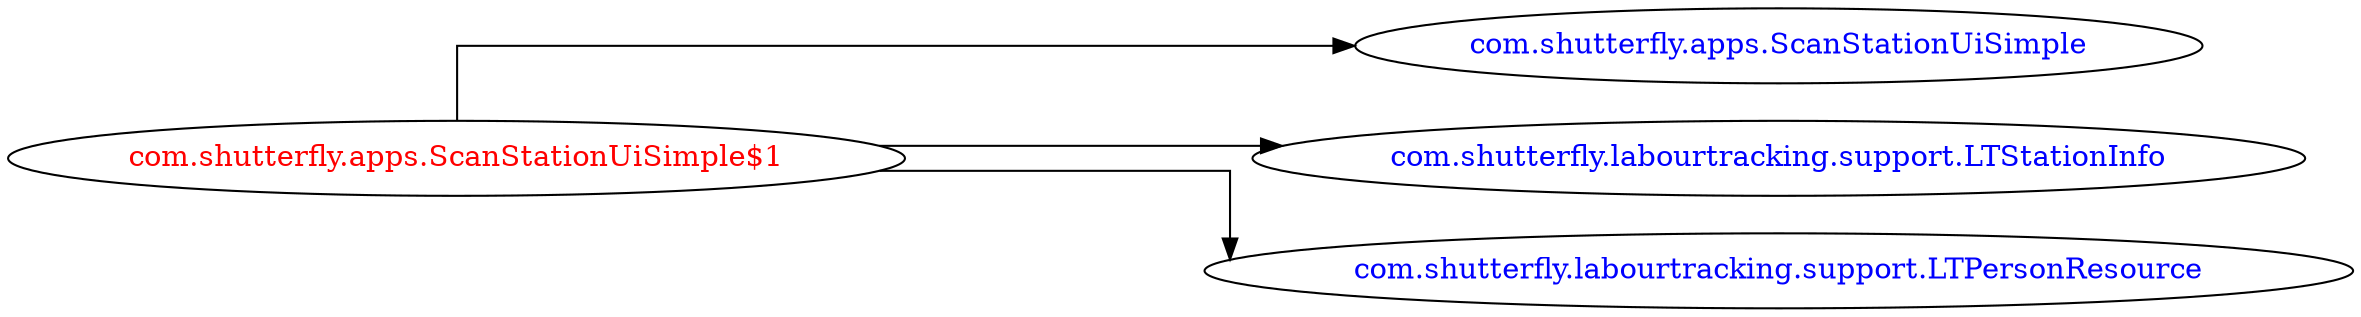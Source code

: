 digraph dependencyGraph {
 concentrate=true;
 ranksep="2.0";
 rankdir="LR"; 
 splines="ortho";
"com.shutterfly.apps.ScanStationUiSimple$1" [fontcolor="red"];
"com.shutterfly.apps.ScanStationUiSimple" [ fontcolor="blue" ];
"com.shutterfly.apps.ScanStationUiSimple$1"->"com.shutterfly.apps.ScanStationUiSimple";
"com.shutterfly.labourtracking.support.LTStationInfo" [ fontcolor="blue" ];
"com.shutterfly.apps.ScanStationUiSimple$1"->"com.shutterfly.labourtracking.support.LTStationInfo";
"com.shutterfly.labourtracking.support.LTPersonResource" [ fontcolor="blue" ];
"com.shutterfly.apps.ScanStationUiSimple$1"->"com.shutterfly.labourtracking.support.LTPersonResource";
}